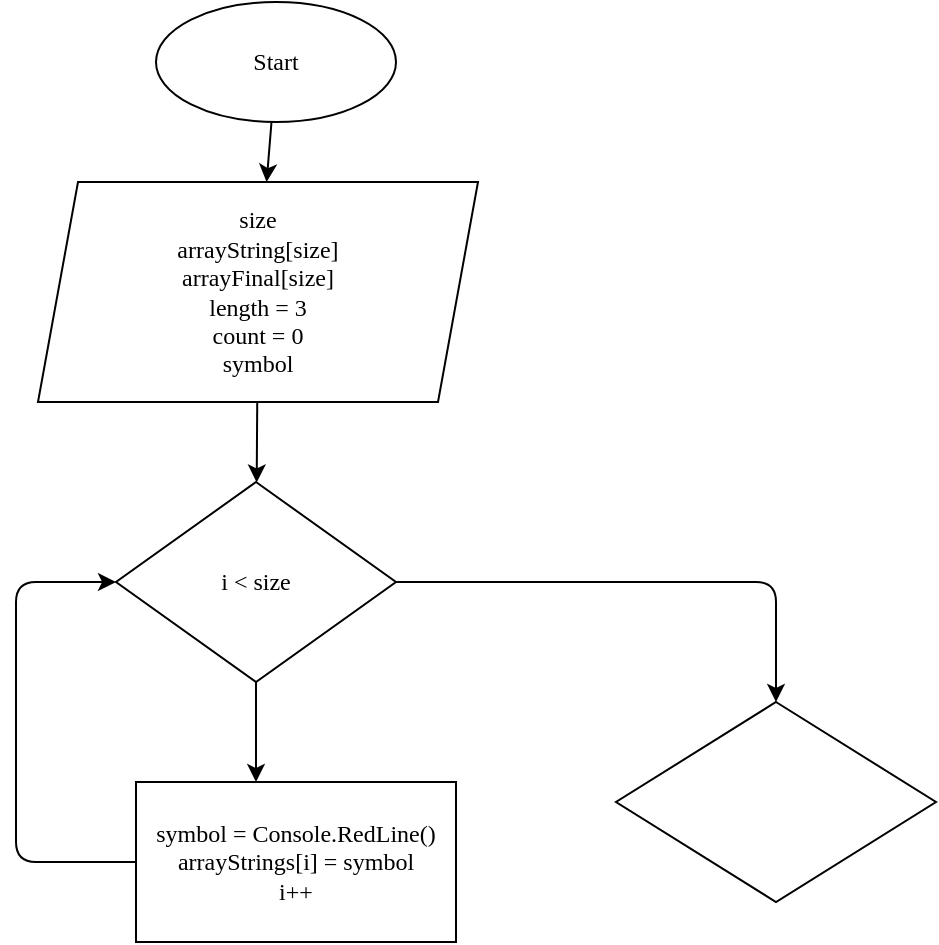 <mxfile>
    <diagram id="QmCbIeH7GBZaSZ97AJWd" name="Страница 1">
        <mxGraphModel dx="637" dy="469" grid="1" gridSize="10" guides="1" tooltips="1" connect="1" arrows="1" fold="1" page="1" pageScale="1" pageWidth="827" pageHeight="1169" math="0" shadow="0">
            <root>
                <mxCell id="0"/>
                <mxCell id="1" parent="0"/>
                <mxCell id="3" style="edgeStyle=none;html=1;fontFamily=Times New Roman;" edge="1" parent="1" source="2" target="4">
                    <mxGeometry relative="1" as="geometry">
                        <mxPoint x="150" y="110" as="targetPoint"/>
                    </mxGeometry>
                </mxCell>
                <mxCell id="2" value="Start" style="ellipse;whiteSpace=wrap;html=1;fontFamily=Times New Roman;" vertex="1" parent="1">
                    <mxGeometry x="90" y="10" width="120" height="60" as="geometry"/>
                </mxCell>
                <mxCell id="5" style="edgeStyle=none;html=1;fontFamily=Times New Roman;" edge="1" parent="1" source="4" target="6">
                    <mxGeometry relative="1" as="geometry">
                        <mxPoint x="141" y="250" as="targetPoint"/>
                    </mxGeometry>
                </mxCell>
                <mxCell id="4" value="size&lt;br&gt;arrayString[size]&lt;br&gt;arrayFinal[size]&lt;br&gt;length = 3&lt;br&gt;count = 0&lt;br&gt;symbol" style="shape=parallelogram;perimeter=parallelogramPerimeter;whiteSpace=wrap;html=1;fixedSize=1;fontFamily=Times New Roman;" vertex="1" parent="1">
                    <mxGeometry x="31" y="100" width="220" height="110" as="geometry"/>
                </mxCell>
                <mxCell id="7" style="edgeStyle=none;html=1;fontFamily=Times New Roman;" edge="1" parent="1" source="6">
                    <mxGeometry relative="1" as="geometry">
                        <mxPoint x="140" y="400" as="targetPoint"/>
                    </mxGeometry>
                </mxCell>
                <mxCell id="11" style="edgeStyle=none;html=1;fontFamily=Times New Roman;" edge="1" parent="1" source="6">
                    <mxGeometry relative="1" as="geometry">
                        <mxPoint x="400" y="360" as="targetPoint"/>
                        <Array as="points">
                            <mxPoint x="400" y="300"/>
                        </Array>
                    </mxGeometry>
                </mxCell>
                <mxCell id="6" value="i &amp;lt; size" style="rhombus;whiteSpace=wrap;html=1;fontFamily=Times New Roman;" vertex="1" parent="1">
                    <mxGeometry x="70" y="250" width="140" height="100" as="geometry"/>
                </mxCell>
                <mxCell id="10" style="edgeStyle=none;html=1;fontFamily=Times New Roman;entryX=0;entryY=0.5;entryDx=0;entryDy=0;" edge="1" parent="1" source="9" target="6">
                    <mxGeometry relative="1" as="geometry">
                        <mxPoint x="40" y="440" as="targetPoint"/>
                        <Array as="points">
                            <mxPoint x="20" y="440"/>
                            <mxPoint x="20" y="300"/>
                        </Array>
                    </mxGeometry>
                </mxCell>
                <mxCell id="9" value="symbol = Console.RedLine()&lt;br&gt;arrayStrings[i] = symbol&lt;br&gt;i++" style="rounded=0;whiteSpace=wrap;html=1;fontFamily=Times New Roman;" vertex="1" parent="1">
                    <mxGeometry x="80" y="400" width="160" height="80" as="geometry"/>
                </mxCell>
                <mxCell id="12" value="" style="rhombus;whiteSpace=wrap;html=1;fontFamily=Times New Roman;" vertex="1" parent="1">
                    <mxGeometry x="320" y="360" width="160" height="100" as="geometry"/>
                </mxCell>
            </root>
        </mxGraphModel>
    </diagram>
</mxfile>
